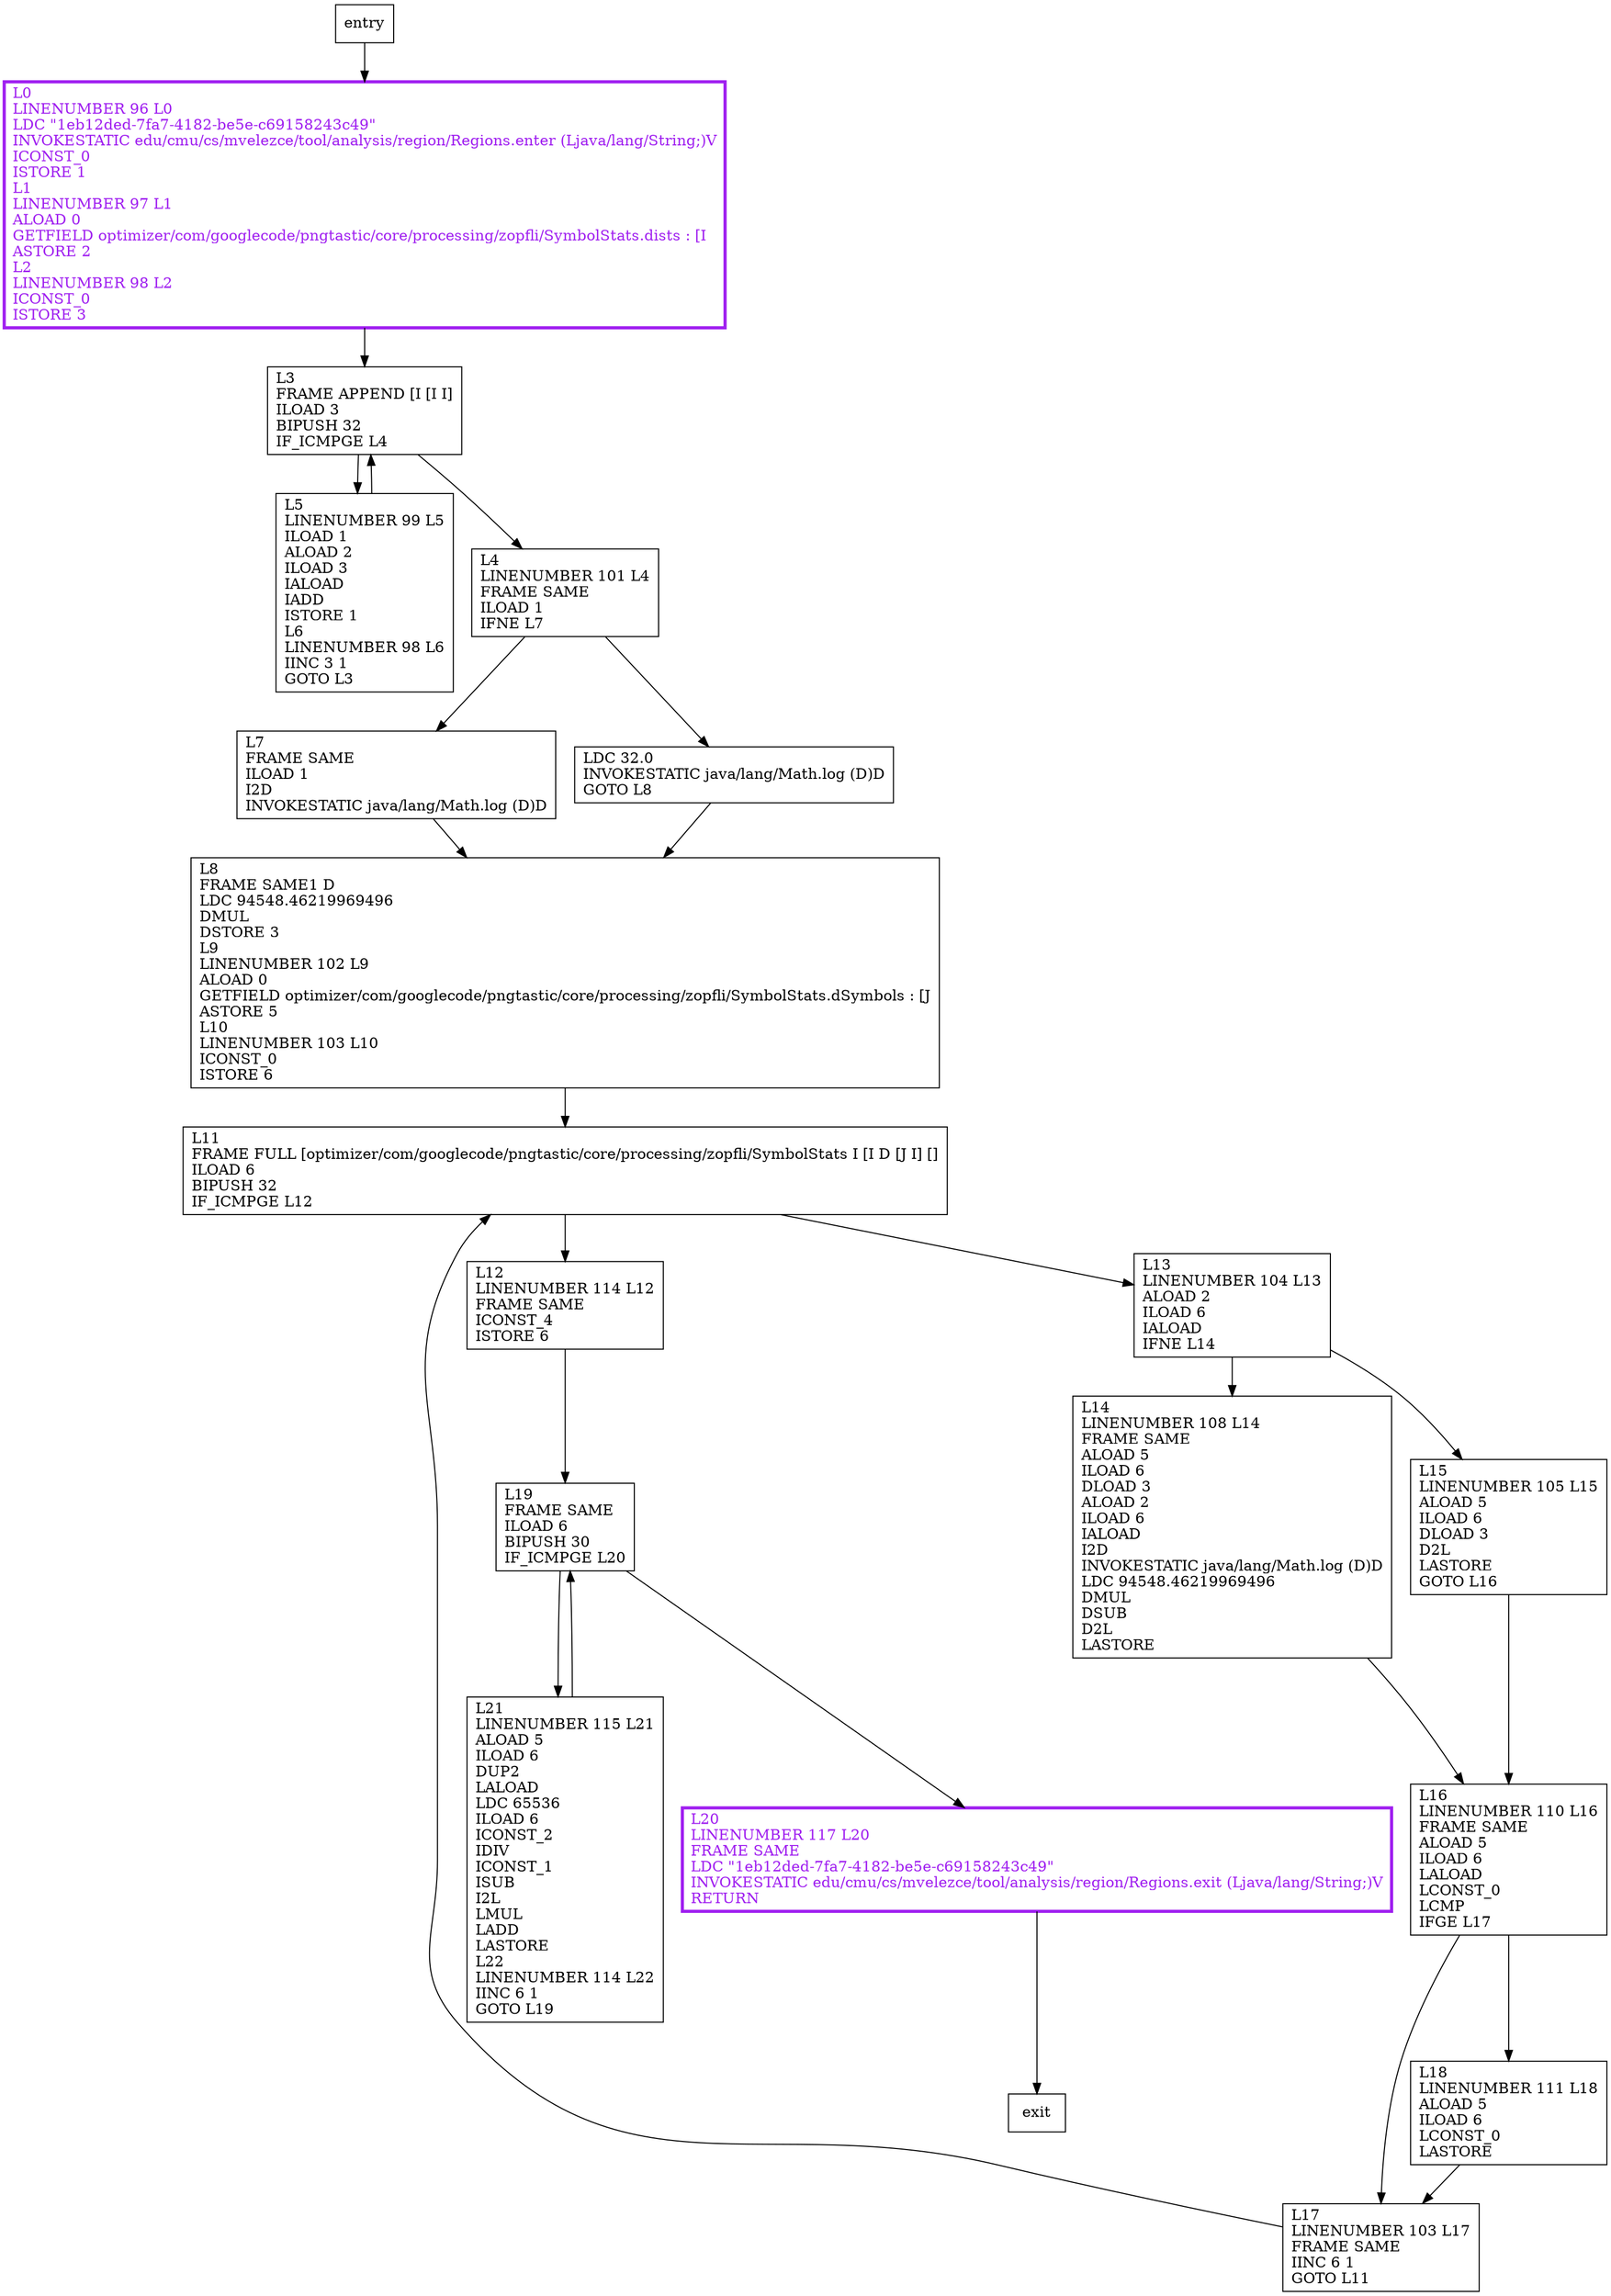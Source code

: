 digraph calculateDists {
node [shape=record];
766488161 [label="L3\lFRAME APPEND [I [I I]\lILOAD 3\lBIPUSH 32\lIF_ICMPGE L4\l"];
465427162 [label="L12\lLINENUMBER 114 L12\lFRAME SAME\lICONST_4\lISTORE 6\l"];
1103079913 [label="L16\lLINENUMBER 110 L16\lFRAME SAME\lALOAD 5\lILOAD 6\lLALOAD\lLCONST_0\lLCMP\lIFGE L17\l"];
1756877039 [label="L17\lLINENUMBER 103 L17\lFRAME SAME\lIINC 6 1\lGOTO L11\l"];
1241976048 [label="L11\lFRAME FULL [optimizer/com/googlecode/pngtastic/core/processing/zopfli/SymbolStats I [I D [J I] []\lILOAD 6\lBIPUSH 32\lIF_ICMPGE L12\l"];
2049953298 [label="L7\lFRAME SAME\lILOAD 1\lI2D\lINVOKESTATIC java/lang/Math.log (D)D\l"];
1914526580 [label="L14\lLINENUMBER 108 L14\lFRAME SAME\lALOAD 5\lILOAD 6\lDLOAD 3\lALOAD 2\lILOAD 6\lIALOAD\lI2D\lINVOKESTATIC java/lang/Math.log (D)D\lLDC 94548.46219969496\lDMUL\lDSUB\lD2L\lLASTORE\l"];
539857462 [label="L21\lLINENUMBER 115 L21\lALOAD 5\lILOAD 6\lDUP2\lLALOAD\lLDC 65536\lILOAD 6\lICONST_2\lIDIV\lICONST_1\lISUB\lI2L\lLMUL\lLADD\lLASTORE\lL22\lLINENUMBER 114 L22\lIINC 6 1\lGOTO L19\l"];
1540277886 [label="L5\lLINENUMBER 99 L5\lILOAD 1\lALOAD 2\lILOAD 3\lIALOAD\lIADD\lISTORE 1\lL6\lLINENUMBER 98 L6\lIINC 3 1\lGOTO L3\l"];
1885991030 [label="L18\lLINENUMBER 111 L18\lALOAD 5\lILOAD 6\lLCONST_0\lLASTORE\l"];
1726054143 [label="LDC 32.0\lINVOKESTATIC java/lang/Math.log (D)D\lGOTO L8\l"];
1593333077 [label="L4\lLINENUMBER 101 L4\lFRAME SAME\lILOAD 1\lIFNE L7\l"];
1942258276 [label="L0\lLINENUMBER 96 L0\lLDC \"1eb12ded-7fa7-4182-be5e-c69158243c49\"\lINVOKESTATIC edu/cmu/cs/mvelezce/tool/analysis/region/Regions.enter (Ljava/lang/String;)V\lICONST_0\lISTORE 1\lL1\lLINENUMBER 97 L1\lALOAD 0\lGETFIELD optimizer/com/googlecode/pngtastic/core/processing/zopfli/SymbolStats.dists : [I\lASTORE 2\lL2\lLINENUMBER 98 L2\lICONST_0\lISTORE 3\l"];
526833889 [label="L13\lLINENUMBER 104 L13\lALOAD 2\lILOAD 6\lIALOAD\lIFNE L14\l"];
527969285 [label="L19\lFRAME SAME\lILOAD 6\lBIPUSH 30\lIF_ICMPGE L20\l"];
1269938539 [label="L8\lFRAME SAME1 D\lLDC 94548.46219969496\lDMUL\lDSTORE 3\lL9\lLINENUMBER 102 L9\lALOAD 0\lGETFIELD optimizer/com/googlecode/pngtastic/core/processing/zopfli/SymbolStats.dSymbols : [J\lASTORE 5\lL10\lLINENUMBER 103 L10\lICONST_0\lISTORE 6\l"];
874634941 [label="L15\lLINENUMBER 105 L15\lALOAD 5\lILOAD 6\lDLOAD 3\lD2L\lLASTORE\lGOTO L16\l"];
1984631992 [label="L20\lLINENUMBER 117 L20\lFRAME SAME\lLDC \"1eb12ded-7fa7-4182-be5e-c69158243c49\"\lINVOKESTATIC edu/cmu/cs/mvelezce/tool/analysis/region/Regions.exit (Ljava/lang/String;)V\lRETURN\l"];
entry;
exit;
766488161 -> 1540277886;
766488161 -> 1593333077;
465427162 -> 527969285;
1103079913 -> 1885991030;
1103079913 -> 1756877039;
1756877039 -> 1241976048;
1241976048 -> 465427162;
1241976048 -> 526833889;
2049953298 -> 1269938539;
1914526580 -> 1103079913;
539857462 -> 527969285;
entry -> 1942258276;
1540277886 -> 766488161;
1885991030 -> 1756877039;
1726054143 -> 1269938539;
1593333077 -> 1726054143;
1593333077 -> 2049953298;
1942258276 -> 766488161;
526833889 -> 1914526580;
526833889 -> 874634941;
527969285 -> 1984631992;
527969285 -> 539857462;
1269938539 -> 1241976048;
874634941 -> 1103079913;
1984631992 -> exit;
1942258276[fontcolor="purple", penwidth=3, color="purple"];
1984631992[fontcolor="purple", penwidth=3, color="purple"];
}
